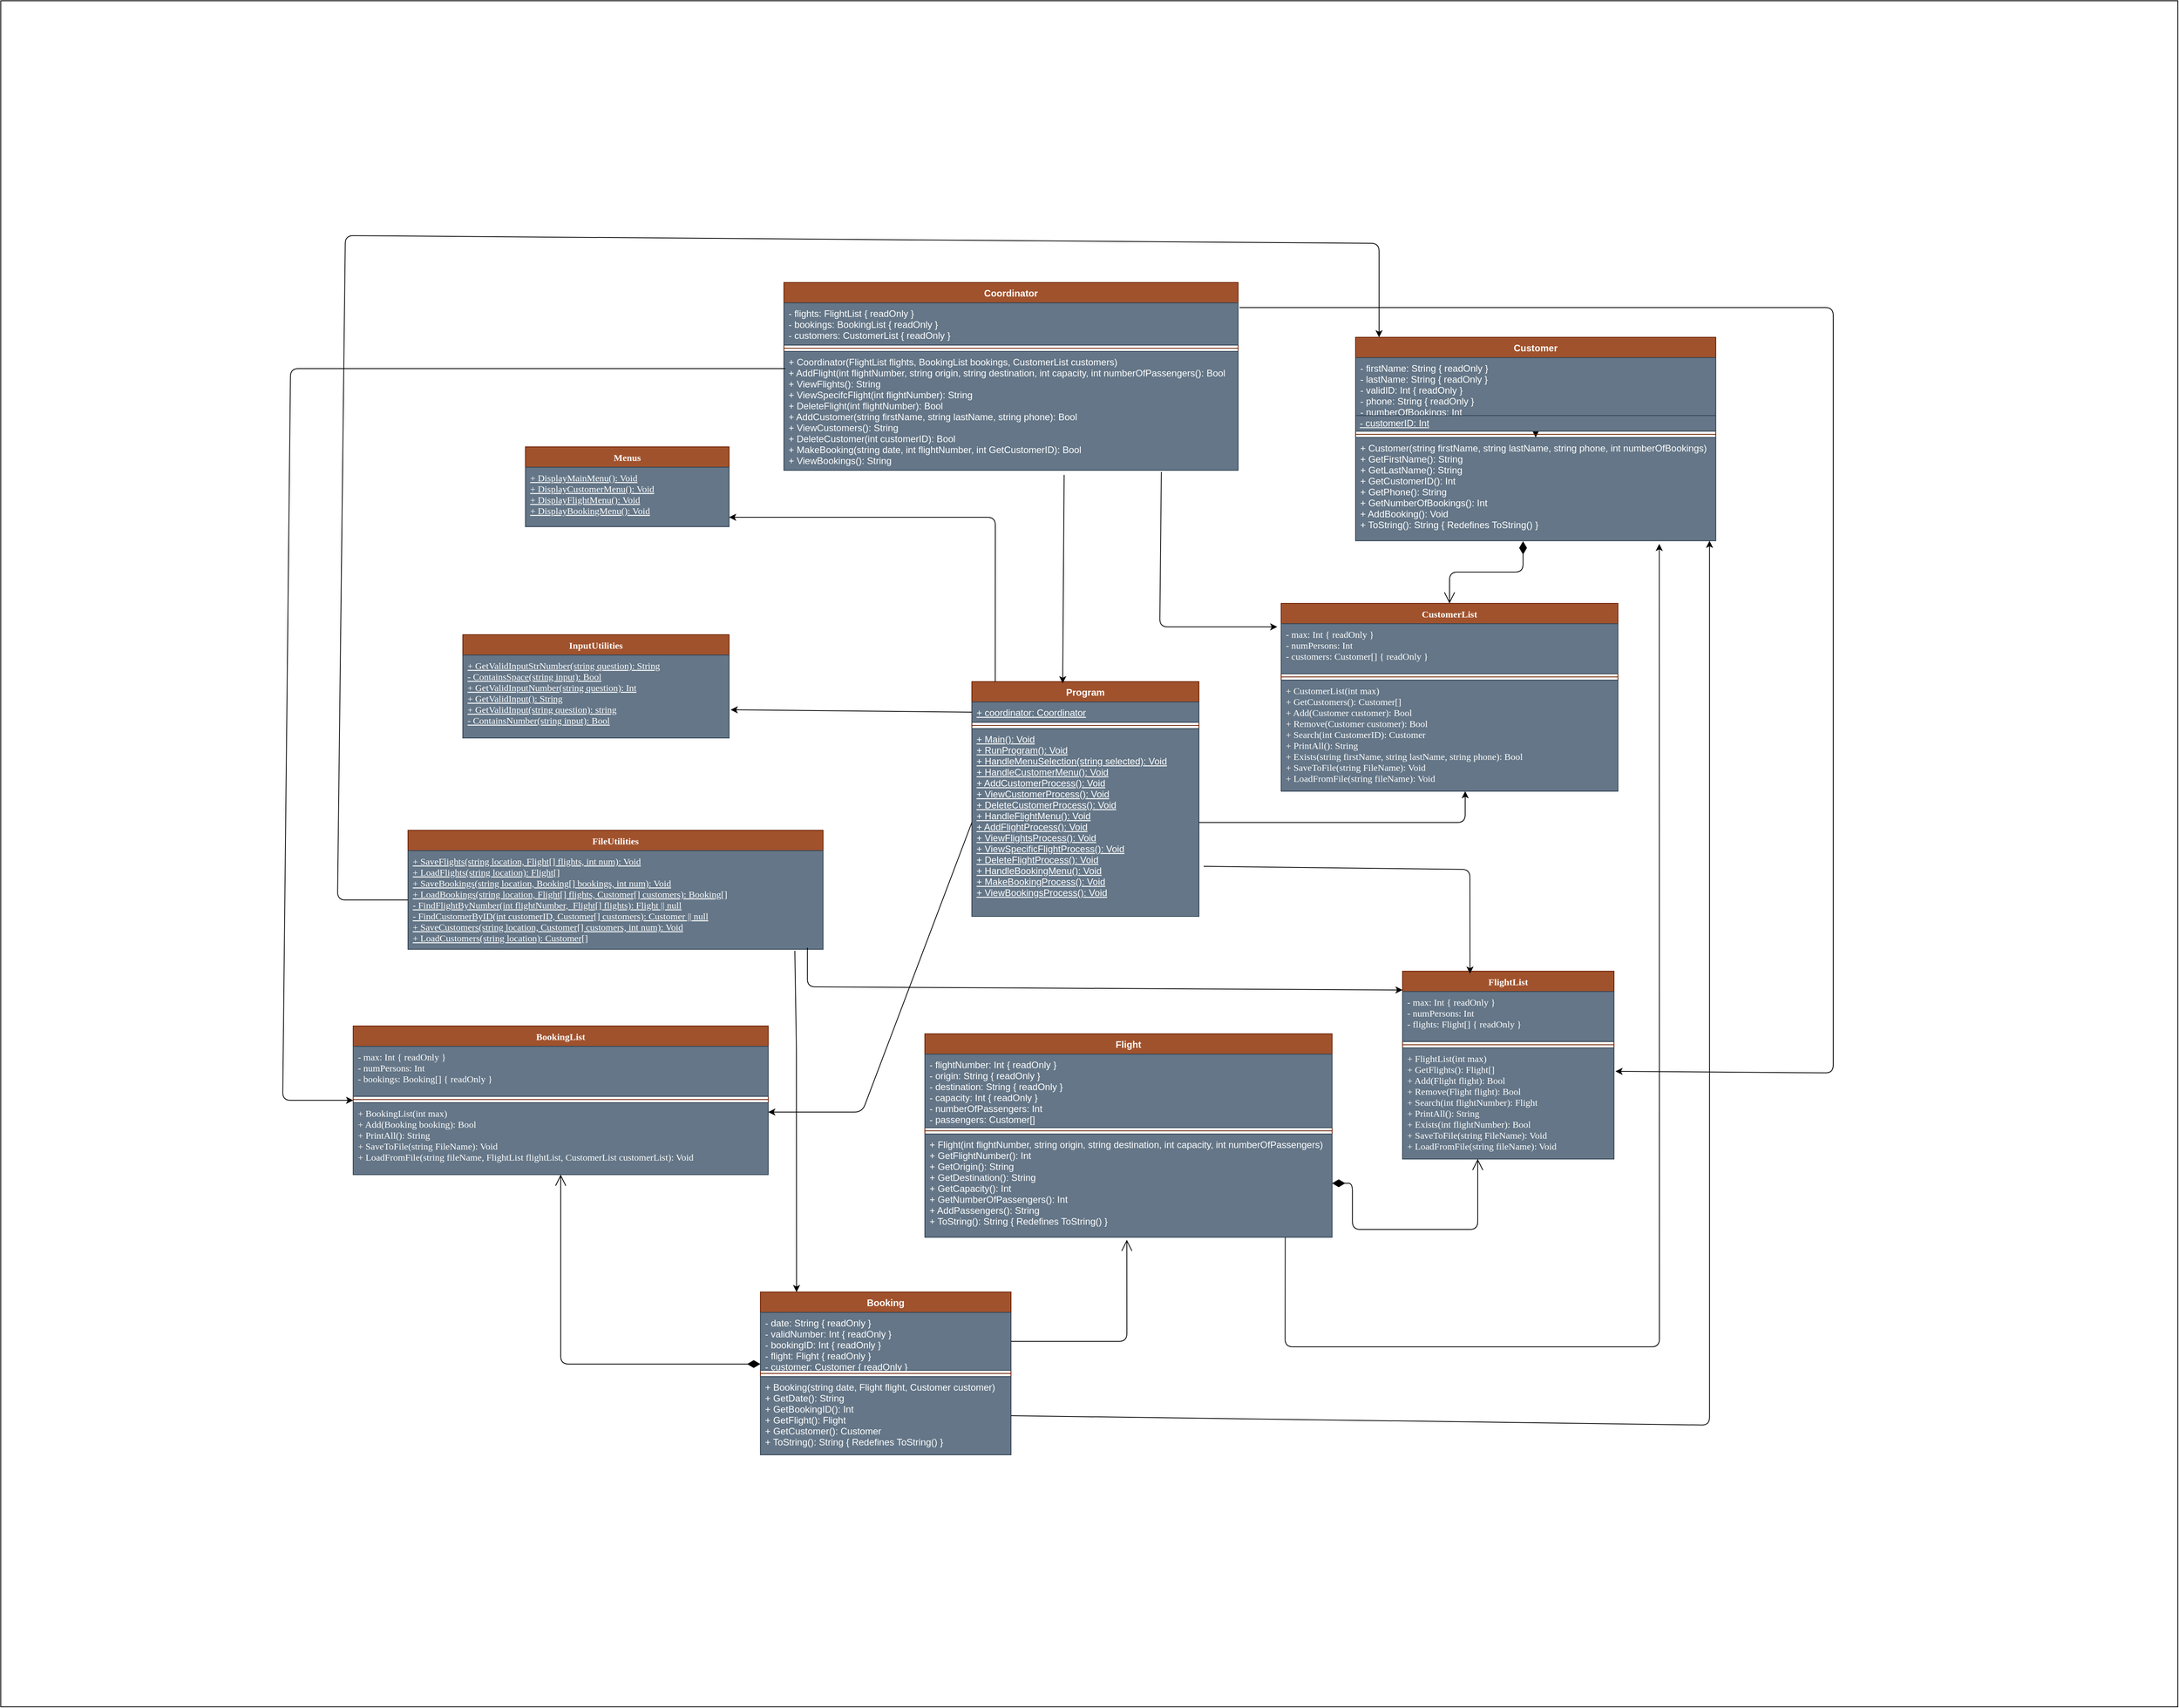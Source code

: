 <mxfile>
    <diagram id="eKoGUujnZDEtyhujhG_W" name="Page-1">
        <mxGraphModel dx="8347" dy="5100" grid="1" gridSize="10" guides="1" tooltips="1" connect="1" arrows="1" fold="1" page="1" pageScale="2" pageWidth="850" pageHeight="1100" math="0" shadow="0">
            <root>
                <mxCell id="0"/>
                <mxCell id="1" parent="0"/>
                <mxCell id="38" value="" style="rounded=0;whiteSpace=wrap;html=1;" parent="1" vertex="1">
                    <mxGeometry x="-400" y="-350" width="2780" height="2180" as="geometry"/>
                </mxCell>
                <mxCell id="hb2xzzKgo9RsKNRLrnYX-1" value="Program" style="swimlane;fontStyle=1;align=center;verticalAlign=top;childLayout=stackLayout;horizontal=1;startSize=26;horizontalStack=0;resizeParent=1;resizeParentMax=0;resizeLast=0;collapsible=1;marginBottom=0;fillColor=#a0522d;fontColor=#ffffff;strokeColor=#6D1F00;" parent="1" vertex="1">
                    <mxGeometry x="840" y="520" width="290" height="300" as="geometry"/>
                </mxCell>
                <mxCell id="hb2xzzKgo9RsKNRLrnYX-2" value="+ coordinator: Coordinator" style="text;strokeColor=#314354;fillColor=#647687;align=left;verticalAlign=top;spacingLeft=4;spacingRight=4;overflow=hidden;rotatable=0;points=[[0,0.5],[1,0.5]];portConstraint=eastwest;fontStyle=4;fontColor=#ffffff;" parent="hb2xzzKgo9RsKNRLrnYX-1" vertex="1">
                    <mxGeometry y="26" width="290" height="26" as="geometry"/>
                </mxCell>
                <mxCell id="hb2xzzKgo9RsKNRLrnYX-3" value="" style="line;strokeWidth=1;fillColor=none;align=left;verticalAlign=middle;spacingTop=-1;spacingLeft=3;spacingRight=3;rotatable=0;labelPosition=right;points=[];portConstraint=eastwest;strokeColor=inherit;" parent="hb2xzzKgo9RsKNRLrnYX-1" vertex="1">
                    <mxGeometry y="52" width="290" height="8" as="geometry"/>
                </mxCell>
                <mxCell id="hb2xzzKgo9RsKNRLrnYX-4" value="+ Main(): Void&#10;+ RunProgram(): Void&#10;+ HandleMenuSelection(string selected): Void&#10;+ HandleCustomerMenu(): Void&#10;+ AddCustomerProcess(): Void&#10;+ ViewCustomerProcess(): Void&#10;+ DeleteCustomerProcess(): Void&#10;+ HandleFlightMenu(): Void&#10;+ AddFlightProcess(): Void&#10;+ ViewFlightsProcess(): Void&#10;+ ViewSpecificFlightProcess(): Void&#10;+ DeleteFlightProcess(): Void&#10;+ HandleBookingMenu(): Void&#10;+ MakeBookingProcess(): Void&#10;+ ViewBookingsProcess(): Void&#10;&#10;&#10;" style="text;strokeColor=#314354;fillColor=#647687;align=left;verticalAlign=top;spacingLeft=4;spacingRight=4;overflow=hidden;rotatable=0;points=[[0,0.5],[1,0.5]];portConstraint=eastwest;fontStyle=4;fontColor=#ffffff;" parent="hb2xzzKgo9RsKNRLrnYX-1" vertex="1">
                    <mxGeometry y="60" width="290" height="240" as="geometry"/>
                </mxCell>
                <mxCell id="43" style="edgeStyle=none;html=1;exitX=0.617;exitY=1.039;exitDx=0;exitDy=0;exitPerimeter=0;entryX=0.4;entryY=0.007;entryDx=0;entryDy=0;entryPerimeter=0;" parent="1" source="hb2xzzKgo9RsKNRLrnYX-9" target="hb2xzzKgo9RsKNRLrnYX-1" edge="1">
                    <mxGeometry relative="1" as="geometry">
                        <mxPoint x="960" y="510" as="targetPoint"/>
                    </mxGeometry>
                </mxCell>
                <mxCell id="hb2xzzKgo9RsKNRLrnYX-6" value="Coordinator" style="swimlane;fontStyle=1;align=center;verticalAlign=top;childLayout=stackLayout;horizontal=1;startSize=26;horizontalStack=0;resizeParent=1;resizeParentMax=0;resizeLast=0;collapsible=1;marginBottom=0;fillColor=#a0522d;fontColor=#ffffff;strokeColor=#6D1F00;" parent="1" vertex="1">
                    <mxGeometry x="600" y="10" width="580" height="240" as="geometry">
                        <mxRectangle x="420" y="20" width="110" height="30" as="alternateBounds"/>
                    </mxGeometry>
                </mxCell>
                <mxCell id="hb2xzzKgo9RsKNRLrnYX-7" value="- flights: FlightList { readOnly }&#10;- bookings: BookingList { readOnly }&#10;- customers: CustomerList { readOnly }" style="text;strokeColor=#314354;fillColor=#647687;align=left;verticalAlign=top;spacingLeft=4;spacingRight=4;overflow=hidden;rotatable=0;points=[[0,0.5],[1,0.5]];portConstraint=eastwest;fontColor=#ffffff;" parent="hb2xzzKgo9RsKNRLrnYX-6" vertex="1">
                    <mxGeometry y="26" width="580" height="54" as="geometry"/>
                </mxCell>
                <mxCell id="hb2xzzKgo9RsKNRLrnYX-8" value="" style="line;strokeWidth=1;fillColor=none;align=left;verticalAlign=middle;spacingTop=-1;spacingLeft=3;spacingRight=3;rotatable=0;labelPosition=right;points=[];portConstraint=eastwest;strokeColor=inherit;" parent="hb2xzzKgo9RsKNRLrnYX-6" vertex="1">
                    <mxGeometry y="80" width="580" height="8" as="geometry"/>
                </mxCell>
                <mxCell id="hb2xzzKgo9RsKNRLrnYX-9" value="+ Coordinator(FlightList flights, BookingList bookings, CustomerList customers)&#10;+ AddFlight(int flightNumber, string origin, string destination, int capacity, int numberOfPassengers(): Bool&#10;+ ViewFlights(): String&#10;+ ViewSpecifcFlight(int flightNumber): String&#10;+ DeleteFlight(int flightNumber): Bool&#10;+ AddCustomer(string firstName, string lastName, string phone): Bool&#10;+ ViewCustomers(): String&#10;+ DeleteCustomer(int customerID): Bool&#10;+ MakeBooking(string date, int flightNumber, int GetCustomerID): Bool&#10;+ ViewBookings(): String" style="text;strokeColor=#314354;fillColor=#647687;align=left;verticalAlign=top;spacingLeft=4;spacingRight=4;overflow=hidden;rotatable=0;points=[[0,0.5],[1,0.5]];portConstraint=eastwest;fontColor=#ffffff;" parent="hb2xzzKgo9RsKNRLrnYX-6" vertex="1">
                    <mxGeometry y="88" width="580" height="152" as="geometry"/>
                </mxCell>
                <mxCell id="hb2xzzKgo9RsKNRLrnYX-10" value="Customer" style="swimlane;fontStyle=1;align=center;verticalAlign=top;childLayout=stackLayout;horizontal=1;startSize=26;horizontalStack=0;resizeParent=1;resizeParentMax=0;resizeLast=0;collapsible=1;marginBottom=0;fillColor=#a0522d;fontColor=#ffffff;strokeColor=#6D1F00;" parent="1" vertex="1">
                    <mxGeometry x="1330" y="80" width="460" height="260" as="geometry"/>
                </mxCell>
                <mxCell id="hb2xzzKgo9RsKNRLrnYX-11" value="- firstName: String { readOnly }&#10;- lastName: String { readOnly }&#10;- validID: Int { readOnly }&#10;- phone: String { readOnly }&#10;- numberOfBookings: Int" style="text;strokeColor=#314354;fillColor=#647687;align=left;verticalAlign=top;spacingLeft=4;spacingRight=4;overflow=hidden;rotatable=0;points=[[0,0.5],[1,0.5]];portConstraint=eastwest;fontStyle=0;fontColor=#ffffff;" parent="hb2xzzKgo9RsKNRLrnYX-10" vertex="1">
                    <mxGeometry y="26" width="460" height="74" as="geometry"/>
                </mxCell>
                <mxCell id="hb2xzzKgo9RsKNRLrnYX-22" value="" style="edgeStyle=none;html=1;fontFamily=Verdana;" parent="hb2xzzKgo9RsKNRLrnYX-10" source="hb2xzzKgo9RsKNRLrnYX-20" target="hb2xzzKgo9RsKNRLrnYX-13" edge="1">
                    <mxGeometry relative="1" as="geometry"/>
                </mxCell>
                <mxCell id="hb2xzzKgo9RsKNRLrnYX-20" value="&lt;span style=&quot;font-family: Helvetica;&quot;&gt;&amp;nbsp;&lt;u&gt;- customerID: Int&lt;/u&gt;&lt;/span&gt;" style="text;html=1;strokeColor=#314354;fillColor=#647687;align=left;verticalAlign=middle;whiteSpace=wrap;rounded=0;fontFamily=Verdana;fontColor=#ffffff;" parent="hb2xzzKgo9RsKNRLrnYX-10" vertex="1">
                    <mxGeometry y="100" width="460" height="20" as="geometry"/>
                </mxCell>
                <mxCell id="hb2xzzKgo9RsKNRLrnYX-12" value="" style="line;strokeWidth=1;fillColor=none;align=left;verticalAlign=middle;spacingTop=-1;spacingLeft=3;spacingRight=3;rotatable=0;labelPosition=right;points=[];portConstraint=eastwest;strokeColor=inherit;" parent="hb2xzzKgo9RsKNRLrnYX-10" vertex="1">
                    <mxGeometry y="120" width="460" height="8" as="geometry"/>
                </mxCell>
                <mxCell id="hb2xzzKgo9RsKNRLrnYX-13" value="+ Customer(string firstName, string lastName, string phone, int numberOfBookings)&#10;+ GetFirstName(): String&#10;+ GetLastName(): String&#10;+ GetCustomerID(): Int&#10;+ GetPhone(): String&#10;+ GetNumberOfBookings(): Int&#10;+ AddBooking(): Void&#10;+ ToString(): String { Redefines ToString() }" style="text;strokeColor=#314354;fillColor=#647687;align=left;verticalAlign=top;spacingLeft=4;spacingRight=4;overflow=hidden;rotatable=0;points=[[0,0.5],[1,0.5]];portConstraint=eastwest;fontColor=#ffffff;" parent="hb2xzzKgo9RsKNRLrnYX-10" vertex="1">
                    <mxGeometry y="128" width="460" height="132" as="geometry"/>
                </mxCell>
                <mxCell id="28" style="edgeStyle=none;html=1;entryX=0.843;entryY=1.03;entryDx=0;entryDy=0;entryPerimeter=0;exitX=0.885;exitY=1;exitDx=0;exitDy=0;exitPerimeter=0;" parent="1" source="hb2xzzKgo9RsKNRLrnYX-19" target="hb2xzzKgo9RsKNRLrnYX-13" edge="1">
                    <mxGeometry relative="1" as="geometry">
                        <mxPoint x="1246" y="1220" as="sourcePoint"/>
                        <mxPoint x="1740" y="340" as="targetPoint"/>
                        <Array as="points">
                            <mxPoint x="1240" y="1370"/>
                            <mxPoint x="1718" y="1370"/>
                        </Array>
                    </mxGeometry>
                </mxCell>
                <mxCell id="hb2xzzKgo9RsKNRLrnYX-16" value="Flight" style="swimlane;fontStyle=1;align=center;verticalAlign=top;childLayout=stackLayout;horizontal=1;startSize=26;horizontalStack=0;resizeParent=1;resizeParentMax=0;resizeLast=0;collapsible=1;marginBottom=0;fillColor=#a0522d;fontColor=#ffffff;strokeColor=#6D1F00;" parent="1" vertex="1">
                    <mxGeometry x="780" y="970" width="520" height="260" as="geometry"/>
                </mxCell>
                <mxCell id="hb2xzzKgo9RsKNRLrnYX-17" value="- flightNumber: Int { readOnly }&#10;- origin: String { readOnly }&#10;- destination: String { readOnly }&#10;- capacity: Int { readOnly }&#10;- numberOfPassengers: Int&#10;- passengers: Customer[]" style="text;strokeColor=#314354;fillColor=#647687;align=left;verticalAlign=top;spacingLeft=4;spacingRight=4;overflow=hidden;rotatable=0;points=[[0,0.5],[1,0.5]];portConstraint=eastwest;fontStyle=0;fontColor=#ffffff;" parent="hb2xzzKgo9RsKNRLrnYX-16" vertex="1">
                    <mxGeometry y="26" width="520" height="94" as="geometry"/>
                </mxCell>
                <mxCell id="hb2xzzKgo9RsKNRLrnYX-18" value="" style="line;strokeWidth=1;fillColor=none;align=left;verticalAlign=middle;spacingTop=-1;spacingLeft=3;spacingRight=3;rotatable=0;labelPosition=right;points=[];portConstraint=eastwest;strokeColor=inherit;" parent="hb2xzzKgo9RsKNRLrnYX-16" vertex="1">
                    <mxGeometry y="120" width="520" height="8" as="geometry"/>
                </mxCell>
                <mxCell id="hb2xzzKgo9RsKNRLrnYX-19" value="+ Flight(int flightNumber, string origin, string destination, int capacity, int numberOfPassengers)&#10;+ GetFlightNumber(): Int&#10;+ GetOrigin(): String&#10;+ GetDestination(): String&#10;+ GetCapacity(): Int&#10;+ GetNumberOfPassengers(): Int&#10;+ AddPassengers(): String&#10;+ ToString(): String { Redefines ToString() }" style="text;strokeColor=#314354;fillColor=#647687;align=left;verticalAlign=top;spacingLeft=4;spacingRight=4;overflow=hidden;rotatable=0;points=[[0,0.5],[1,0.5]];portConstraint=eastwest;fontColor=#ffffff;" parent="hb2xzzKgo9RsKNRLrnYX-16" vertex="1">
                    <mxGeometry y="128" width="520" height="132" as="geometry"/>
                </mxCell>
                <mxCell id="hb2xzzKgo9RsKNRLrnYX-23" value="Booking" style="swimlane;fontStyle=1;align=center;verticalAlign=top;childLayout=stackLayout;horizontal=1;startSize=26;horizontalStack=0;resizeParent=1;resizeParentMax=0;resizeLast=0;collapsible=1;marginBottom=0;fillColor=#a0522d;fontColor=#ffffff;strokeColor=#6D1F00;" parent="1" vertex="1">
                    <mxGeometry x="570" y="1300" width="320" height="208" as="geometry"/>
                </mxCell>
                <mxCell id="hb2xzzKgo9RsKNRLrnYX-24" value="- date: String { readOnly }&#10;- validNumber: Int { readOnly }&#10;- bookingID: Int { readOnly }&#10;- flight: Flight { readOnly }&#10;- customer: Customer { readOnly }" style="text;strokeColor=#314354;fillColor=#647687;align=left;verticalAlign=top;spacingLeft=4;spacingRight=4;overflow=hidden;rotatable=0;points=[[0,0.5],[1,0.5]];portConstraint=eastwest;fontStyle=0;fontColor=#ffffff;" parent="hb2xzzKgo9RsKNRLrnYX-23" vertex="1">
                    <mxGeometry y="26" width="320" height="74" as="geometry"/>
                </mxCell>
                <mxCell id="hb2xzzKgo9RsKNRLrnYX-25" value="" style="edgeStyle=none;html=1;fontFamily=Verdana;" parent="hb2xzzKgo9RsKNRLrnYX-23" target="hb2xzzKgo9RsKNRLrnYX-28" edge="1">
                    <mxGeometry relative="1" as="geometry">
                        <mxPoint x="160" y="120" as="sourcePoint"/>
                    </mxGeometry>
                </mxCell>
                <mxCell id="hb2xzzKgo9RsKNRLrnYX-27" value="" style="line;strokeWidth=1;fillColor=none;align=left;verticalAlign=middle;spacingTop=-1;spacingLeft=3;spacingRight=3;rotatable=0;labelPosition=right;points=[];portConstraint=eastwest;strokeColor=inherit;" parent="hb2xzzKgo9RsKNRLrnYX-23" vertex="1">
                    <mxGeometry y="100" width="320" height="8" as="geometry"/>
                </mxCell>
                <mxCell id="hb2xzzKgo9RsKNRLrnYX-28" value="+ Booking(string date, Flight flight, Customer customer)&#10;+ GetDate(): String&#10;+ GetBookingID(): Int&#10;+ GetFlight(): Flight&#10;+ GetCustomer(): Customer&#10;+ ToString(): String { Redefines ToString() }" style="text;strokeColor=#314354;fillColor=#647687;align=left;verticalAlign=top;spacingLeft=4;spacingRight=4;overflow=hidden;rotatable=0;points=[[0,0.5],[1,0.5]];portConstraint=eastwest;fontColor=#ffffff;" parent="hb2xzzKgo9RsKNRLrnYX-23" vertex="1">
                    <mxGeometry y="108" width="320" height="100" as="geometry"/>
                </mxCell>
                <mxCell id="hb2xzzKgo9RsKNRLrnYX-29" value="Menus" style="swimlane;fontStyle=1;align=center;verticalAlign=top;childLayout=stackLayout;horizontal=1;startSize=26;horizontalStack=0;resizeParent=1;resizeParentMax=0;resizeLast=0;collapsible=1;marginBottom=0;fontFamily=Verdana;fillColor=#a0522d;fontColor=#ffffff;strokeColor=#6D1F00;" parent="1" vertex="1">
                    <mxGeometry x="270" y="220" width="260" height="102" as="geometry"/>
                </mxCell>
                <mxCell id="hb2xzzKgo9RsKNRLrnYX-32" value="+ DisplayMainMenu(): Void&#10;+ DisplayCustomerMenu(): Void&#10;+ DisplayFlightMenu(): Void&#10;+ DisplayBookingMenu(): Void" style="text;strokeColor=#314354;fillColor=#647687;align=left;verticalAlign=top;spacingLeft=4;spacingRight=4;overflow=hidden;rotatable=0;points=[[0,0.5],[1,0.5]];portConstraint=eastwest;fontFamily=Verdana;fontStyle=4;fontColor=#ffffff;" parent="hb2xzzKgo9RsKNRLrnYX-29" vertex="1">
                    <mxGeometry y="26" width="260" height="76" as="geometry"/>
                </mxCell>
                <mxCell id="hb2xzzKgo9RsKNRLrnYX-33" value="BookingList" style="swimlane;fontStyle=1;align=center;verticalAlign=top;childLayout=stackLayout;horizontal=1;startSize=26;horizontalStack=0;resizeParent=1;resizeParentMax=0;resizeLast=0;collapsible=1;marginBottom=0;fontFamily=Verdana;fillColor=#a0522d;fontColor=#ffffff;strokeColor=#6D1F00;" parent="1" vertex="1">
                    <mxGeometry x="50" y="960" width="530" height="190" as="geometry"/>
                </mxCell>
                <mxCell id="hb2xzzKgo9RsKNRLrnYX-34" value="- max: Int { readOnly }&#10;- numPersons: Int&#10;- bookings: Booking[] { readOnly }" style="text;strokeColor=#314354;fillColor=#647687;align=left;verticalAlign=top;spacingLeft=4;spacingRight=4;overflow=hidden;rotatable=0;points=[[0,0.5],[1,0.5]];portConstraint=eastwest;fontFamily=Verdana;fontColor=#ffffff;" parent="hb2xzzKgo9RsKNRLrnYX-33" vertex="1">
                    <mxGeometry y="26" width="530" height="64" as="geometry"/>
                </mxCell>
                <mxCell id="hb2xzzKgo9RsKNRLrnYX-35" value="" style="line;strokeWidth=1;fillColor=none;align=left;verticalAlign=middle;spacingTop=-1;spacingLeft=3;spacingRight=3;rotatable=0;labelPosition=right;points=[];portConstraint=eastwest;strokeColor=inherit;fontFamily=Verdana;" parent="hb2xzzKgo9RsKNRLrnYX-33" vertex="1">
                    <mxGeometry y="90" width="530" height="8" as="geometry"/>
                </mxCell>
                <mxCell id="hb2xzzKgo9RsKNRLrnYX-36" value="+ BookingList(int max)&#10;+ Add(Booking booking): Bool&#10;+ PrintAll(): String&#10;+ SaveToFile(string FileName): Void&#10;+ LoadFromFile(string fileName, FlightList flightList, CustomerList customerList): Void" style="text;strokeColor=#314354;fillColor=#647687;align=left;verticalAlign=top;spacingLeft=4;spacingRight=4;overflow=hidden;rotatable=0;points=[[0,0.5],[1,0.5]];portConstraint=eastwest;fontFamily=Verdana;fontColor=#ffffff;" parent="hb2xzzKgo9RsKNRLrnYX-33" vertex="1">
                    <mxGeometry y="98" width="530" height="92" as="geometry"/>
                </mxCell>
                <mxCell id="hb2xzzKgo9RsKNRLrnYX-38" value="FlightList" style="swimlane;fontStyle=1;align=center;verticalAlign=top;childLayout=stackLayout;horizontal=1;startSize=26;horizontalStack=0;resizeParent=1;resizeParentMax=0;resizeLast=0;collapsible=1;marginBottom=0;fontFamily=Verdana;fillColor=#a0522d;fontColor=#ffffff;strokeColor=#6D1F00;" parent="1" vertex="1">
                    <mxGeometry x="1390" y="890" width="270" height="240" as="geometry"/>
                </mxCell>
                <mxCell id="hb2xzzKgo9RsKNRLrnYX-39" value="- max: Int { readOnly }&#10;- numPersons: Int&#10;- flights: Flight[] { readOnly }" style="text;strokeColor=#314354;fillColor=#647687;align=left;verticalAlign=top;spacingLeft=4;spacingRight=4;overflow=hidden;rotatable=0;points=[[0,0.5],[1,0.5]];portConstraint=eastwest;fontFamily=Verdana;fontColor=#ffffff;" parent="hb2xzzKgo9RsKNRLrnYX-38" vertex="1">
                    <mxGeometry y="26" width="270" height="64" as="geometry"/>
                </mxCell>
                <mxCell id="hb2xzzKgo9RsKNRLrnYX-40" value="" style="line;strokeWidth=1;fillColor=none;align=left;verticalAlign=middle;spacingTop=-1;spacingLeft=3;spacingRight=3;rotatable=0;labelPosition=right;points=[];portConstraint=eastwest;strokeColor=inherit;fontFamily=Verdana;" parent="hb2xzzKgo9RsKNRLrnYX-38" vertex="1">
                    <mxGeometry y="90" width="270" height="8" as="geometry"/>
                </mxCell>
                <mxCell id="hb2xzzKgo9RsKNRLrnYX-41" value="+ FlightList(int max)&#10;+ GetFlights(): Flight[]&#10;+ Add(Flight flight): Bool&#10;+ Remove(Flight flight): Bool&#10;+ Search(int flightNumber): Flight&#10;+ PrintAll(): String&#10;+ Exists(int flightNumber): Bool&#10;+ SaveToFile(string FileName): Void&#10;+ LoadFromFile(string fileName): Void" style="text;strokeColor=#314354;fillColor=#647687;align=left;verticalAlign=top;spacingLeft=4;spacingRight=4;overflow=hidden;rotatable=0;points=[[0,0.5],[1,0.5]];portConstraint=eastwest;fontFamily=Verdana;fontColor=#ffffff;" parent="hb2xzzKgo9RsKNRLrnYX-38" vertex="1">
                    <mxGeometry y="98" width="270" height="142" as="geometry"/>
                </mxCell>
                <mxCell id="hb2xzzKgo9RsKNRLrnYX-46" value="CustomerList" style="swimlane;fontStyle=1;align=center;verticalAlign=top;childLayout=stackLayout;horizontal=1;startSize=26;horizontalStack=0;resizeParent=1;resizeParentMax=0;resizeLast=0;collapsible=1;marginBottom=0;fontFamily=Verdana;fillColor=#a0522d;fontColor=#ffffff;strokeColor=#6D1F00;" parent="1" vertex="1">
                    <mxGeometry x="1235" y="420" width="430" height="240" as="geometry"/>
                </mxCell>
                <mxCell id="hb2xzzKgo9RsKNRLrnYX-47" value="- max: Int { readOnly }&#10;- numPersons: Int&#10;- customers: Customer[] { readOnly }" style="text;strokeColor=#314354;fillColor=#647687;align=left;verticalAlign=top;spacingLeft=4;spacingRight=4;overflow=hidden;rotatable=0;points=[[0,0.5],[1,0.5]];portConstraint=eastwest;fontFamily=Verdana;fontColor=#ffffff;" parent="hb2xzzKgo9RsKNRLrnYX-46" vertex="1">
                    <mxGeometry y="26" width="430" height="64" as="geometry"/>
                </mxCell>
                <mxCell id="hb2xzzKgo9RsKNRLrnYX-48" value="" style="line;strokeWidth=1;fillColor=none;align=left;verticalAlign=middle;spacingTop=-1;spacingLeft=3;spacingRight=3;rotatable=0;labelPosition=right;points=[];portConstraint=eastwest;strokeColor=inherit;fontFamily=Verdana;" parent="hb2xzzKgo9RsKNRLrnYX-46" vertex="1">
                    <mxGeometry y="90" width="430" height="8" as="geometry"/>
                </mxCell>
                <mxCell id="hb2xzzKgo9RsKNRLrnYX-49" value="+ CustomerList(int max)&#10;+ GetCustomers(): Customer[]&#10;+ Add(Customer customer): Bool&#10;+ Remove(Customer customer): Bool&#10;+ Search(int CustomerID): Customer&#10;+ PrintAll(): String&#10;+ Exists(string firstName, string lastName, string phone): Bool&#10;+ SaveToFile(string FileName): Void&#10;+ LoadFromFile(string fileName): Void" style="text;strokeColor=#314354;fillColor=#647687;align=left;verticalAlign=top;spacingLeft=4;spacingRight=4;overflow=hidden;rotatable=0;points=[[0,0.5],[1,0.5]];portConstraint=eastwest;fontFamily=Verdana;fontColor=#ffffff;" parent="hb2xzzKgo9RsKNRLrnYX-46" vertex="1">
                    <mxGeometry y="98" width="430" height="142" as="geometry"/>
                </mxCell>
                <mxCell id="hb2xzzKgo9RsKNRLrnYX-51" value="InputUtilities" style="swimlane;fontStyle=1;align=center;verticalAlign=top;childLayout=stackLayout;horizontal=1;startSize=26;horizontalStack=0;resizeParent=1;resizeParentMax=0;resizeLast=0;collapsible=1;marginBottom=0;fontFamily=Verdana;fillColor=#a0522d;fontColor=#ffffff;strokeColor=#6D1F00;" parent="1" vertex="1">
                    <mxGeometry x="190" y="460" width="340" height="132" as="geometry"/>
                </mxCell>
                <mxCell id="hb2xzzKgo9RsKNRLrnYX-54" value="+ GetValidInputStrNumber(string question): String&#10;- ContainsSpace(string input): Bool&#10;+ GetValidInputNumber(string question): Int&#10;+ GetValidInput(): String&#10;+ GetValidInput(string question): string&#10;- ContainsNumber(string input): Bool" style="text;strokeColor=#314354;fillColor=#647687;align=left;verticalAlign=top;spacingLeft=4;spacingRight=4;overflow=hidden;rotatable=0;points=[[0,0.5],[1,0.5]];portConstraint=eastwest;fontFamily=Verdana;fontStyle=4;fontColor=#ffffff;" parent="hb2xzzKgo9RsKNRLrnYX-51" vertex="1">
                    <mxGeometry y="26" width="340" height="106" as="geometry"/>
                </mxCell>
                <mxCell id="hb2xzzKgo9RsKNRLrnYX-55" value="FileUtilities" style="swimlane;fontStyle=1;align=center;verticalAlign=top;childLayout=stackLayout;horizontal=1;startSize=26;horizontalStack=0;resizeParent=1;resizeParentMax=0;resizeLast=0;collapsible=1;marginBottom=0;fontFamily=Verdana;fillColor=#a0522d;fontColor=#ffffff;strokeColor=#6D1F00;" parent="1" vertex="1">
                    <mxGeometry x="120" y="710" width="530" height="152" as="geometry"/>
                </mxCell>
                <mxCell id="hb2xzzKgo9RsKNRLrnYX-57" value="+ SaveFlights(string location, Flight[] flights, int num): Void&#10;+ LoadFlights(string location): Flight[]&#10;+ SaveBookings(string location, Booking[] bookings, int num): Void&#10;+ LoadBookings(string location, Flight[] flights, Customer[] customers): Booking[]&#10;- FindFlightByNumber(int flightNumber,  Flight[] flights): Flight || null&#10;- FindCustomerByID(int customerID, Customer[] customers): Customer || null&#10;+ SaveCustomers(string location, Customer[] customers, int num): Void&#10;+ LoadCustomers(string location): Customer[]" style="text;strokeColor=#314354;fillColor=#647687;align=left;verticalAlign=top;spacingLeft=4;spacingRight=4;overflow=hidden;rotatable=0;points=[[0,0.5],[1,0.5]];portConstraint=eastwest;fontFamily=Verdana;fontStyle=4;fontColor=#ffffff;" parent="hb2xzzKgo9RsKNRLrnYX-55" vertex="1">
                    <mxGeometry y="26" width="530" height="126" as="geometry"/>
                </mxCell>
                <mxCell id="4" style="edgeStyle=none;html=1;exitX=0.103;exitY=0;exitDx=0;exitDy=0;exitPerimeter=0;" parent="1" source="hb2xzzKgo9RsKNRLrnYX-1" edge="1">
                    <mxGeometry relative="1" as="geometry">
                        <mxPoint x="870" y="510" as="sourcePoint"/>
                        <mxPoint x="530" y="310" as="targetPoint"/>
                        <Array as="points">
                            <mxPoint x="870" y="310"/>
                        </Array>
                    </mxGeometry>
                </mxCell>
                <mxCell id="7" style="edgeStyle=none;html=1;exitX=0;exitY=0.5;exitDx=0;exitDy=0;entryX=1.006;entryY=0.66;entryDx=0;entryDy=0;entryPerimeter=0;" parent="1" source="hb2xzzKgo9RsKNRLrnYX-2" target="hb2xzzKgo9RsKNRLrnYX-54" edge="1">
                    <mxGeometry relative="1" as="geometry">
                        <mxPoint x="540" y="559" as="targetPoint"/>
                    </mxGeometry>
                </mxCell>
                <mxCell id="8" value="" style="endArrow=open;html=1;endSize=12;startArrow=diamondThin;startSize=14;startFill=1;edgeStyle=orthogonalEdgeStyle;align=left;verticalAlign=bottom;exitX=0;exitY=0.25;exitDx=0;exitDy=0;entryX=0.5;entryY=1;entryDx=0;entryDy=0;" parent="1" target="hb2xzzKgo9RsKNRLrnYX-33" edge="1">
                    <mxGeometry x="-1" y="3" relative="1" as="geometry">
                        <mxPoint x="570" y="1392" as="sourcePoint"/>
                        <mxPoint x="315" y="1190" as="targetPoint"/>
                        <Array as="points">
                            <mxPoint x="315" y="1392"/>
                        </Array>
                    </mxGeometry>
                </mxCell>
                <mxCell id="11" value="&lt;br&gt;" style="endArrow=open;html=1;endSize=12;startArrow=diamondThin;startSize=14;startFill=1;edgeStyle=orthogonalEdgeStyle;align=left;verticalAlign=bottom;exitX=0.465;exitY=1.005;exitDx=0;exitDy=0;entryX=0.5;entryY=0;entryDx=0;entryDy=0;exitPerimeter=0;" parent="1" source="hb2xzzKgo9RsKNRLrnYX-13" target="hb2xzzKgo9RsKNRLrnYX-46" edge="1">
                    <mxGeometry x="-1" y="3" relative="1" as="geometry">
                        <mxPoint x="1420" y="400" as="sourcePoint"/>
                        <mxPoint x="1580" y="400" as="targetPoint"/>
                        <mxPoint as="offset"/>
                    </mxGeometry>
                </mxCell>
                <mxCell id="12" value="&lt;br&gt;" style="endArrow=open;html=1;endSize=12;startArrow=diamondThin;startSize=14;startFill=1;edgeStyle=orthogonalEdgeStyle;align=left;verticalAlign=bottom;" parent="1" target="hb2xzzKgo9RsKNRLrnYX-41" edge="1">
                    <mxGeometry x="-1" y="3" relative="1" as="geometry">
                        <mxPoint x="1300" y="1161" as="sourcePoint"/>
                        <mxPoint x="1486.09" y="1197.982" as="targetPoint"/>
                        <Array as="points">
                            <mxPoint x="1326" y="1161"/>
                            <mxPoint x="1326" y="1220"/>
                            <mxPoint x="1486" y="1220"/>
                        </Array>
                    </mxGeometry>
                </mxCell>
                <mxCell id="17" style="edgeStyle=none;html=1;entryX=0.319;entryY=0.013;entryDx=0;entryDy=0;entryPerimeter=0;" parent="1" target="hb2xzzKgo9RsKNRLrnYX-38" edge="1">
                    <mxGeometry relative="1" as="geometry">
                        <mxPoint x="1136" y="756" as="sourcePoint"/>
                        <Array as="points">
                            <mxPoint x="1476" y="760"/>
                        </Array>
                    </mxGeometry>
                </mxCell>
                <mxCell id="18" style="edgeStyle=none;html=1;exitX=0;exitY=0.5;exitDx=0;exitDy=0;" parent="1" source="hb2xzzKgo9RsKNRLrnYX-4" edge="1">
                    <mxGeometry relative="1" as="geometry">
                        <mxPoint x="580" y="1070" as="targetPoint"/>
                        <Array as="points">
                            <mxPoint x="700" y="1070"/>
                        </Array>
                    </mxGeometry>
                </mxCell>
                <mxCell id="19" style="edgeStyle=none;html=1;exitX=1;exitY=0.5;exitDx=0;exitDy=0;" parent="1" source="hb2xzzKgo9RsKNRLrnYX-4" edge="1">
                    <mxGeometry relative="1" as="geometry">
                        <Array as="points">
                            <mxPoint x="1470" y="700"/>
                        </Array>
                        <mxPoint x="1470" y="660" as="targetPoint"/>
                    </mxGeometry>
                </mxCell>
                <mxCell id="23" value="" style="endArrow=open;endFill=1;endSize=12;html=1;entryX=0.496;entryY=1.025;entryDx=0;entryDy=0;entryPerimeter=0;exitX=1;exitY=0.5;exitDx=0;exitDy=0;" parent="1" source="hb2xzzKgo9RsKNRLrnYX-24" target="hb2xzzKgo9RsKNRLrnYX-19" edge="1">
                    <mxGeometry width="160" relative="1" as="geometry">
                        <mxPoint x="960" y="1260" as="sourcePoint"/>
                        <mxPoint x="1120" y="1260" as="targetPoint"/>
                        <Array as="points">
                            <mxPoint x="1038" y="1363"/>
                        </Array>
                    </mxGeometry>
                </mxCell>
                <mxCell id="29" style="edgeStyle=none;html=1;" parent="1" edge="1">
                    <mxGeometry relative="1" as="geometry">
                        <Array as="points">
                            <mxPoint x="30" y="799"/>
                            <mxPoint x="40" y="-50"/>
                            <mxPoint x="1360" y="-40"/>
                        </Array>
                        <mxPoint x="120" y="799" as="sourcePoint"/>
                        <mxPoint x="1360" y="80" as="targetPoint"/>
                    </mxGeometry>
                </mxCell>
                <mxCell id="33" style="edgeStyle=none;html=1;entryX=0;entryY=-0.031;entryDx=0;entryDy=0;entryPerimeter=0;" parent="1" target="hb2xzzKgo9RsKNRLrnYX-39" edge="1">
                    <mxGeometry relative="1" as="geometry">
                        <mxPoint x="630" y="860" as="sourcePoint"/>
                        <Array as="points">
                            <mxPoint x="630" y="910"/>
                        </Array>
                        <mxPoint x="1380" y="920" as="targetPoint"/>
                    </mxGeometry>
                </mxCell>
                <mxCell id="35" style="edgeStyle=none;html=1;exitX=0.831;exitY=1.013;exitDx=0;exitDy=0;exitPerimeter=0;" parent="1" source="hb2xzzKgo9RsKNRLrnYX-9" edge="1">
                    <mxGeometry relative="1" as="geometry">
                        <mxPoint x="1230" y="450" as="targetPoint"/>
                        <Array as="points">
                            <mxPoint x="1080" y="450"/>
                        </Array>
                    </mxGeometry>
                </mxCell>
                <mxCell id="36" style="edgeStyle=none;html=1;entryX=1.007;entryY=0.211;entryDx=0;entryDy=0;entryPerimeter=0;exitX=1.003;exitY=0.111;exitDx=0;exitDy=0;exitPerimeter=0;" parent="1" source="hb2xzzKgo9RsKNRLrnYX-7" target="hb2xzzKgo9RsKNRLrnYX-41" edge="1">
                    <mxGeometry relative="1" as="geometry">
                        <mxPoint x="1180" y="50" as="sourcePoint"/>
                        <Array as="points">
                            <mxPoint x="1940" y="42"/>
                            <mxPoint x="1940" y="1020"/>
                        </Array>
                        <mxPoint x="1620" y="1030" as="targetPoint"/>
                    </mxGeometry>
                </mxCell>
                <mxCell id="37" style="edgeStyle=none;html=1;exitX=0.003;exitY=0.145;exitDx=0;exitDy=0;exitPerimeter=0;" parent="1" source="hb2xzzKgo9RsKNRLrnYX-9" edge="1">
                    <mxGeometry relative="1" as="geometry">
                        <mxPoint x="590" y="110" as="sourcePoint"/>
                        <mxPoint x="50" y="1055" as="targetPoint"/>
                        <Array as="points">
                            <mxPoint x="-30" y="120"/>
                            <mxPoint x="-40" y="1055"/>
                        </Array>
                    </mxGeometry>
                </mxCell>
                <mxCell id="41" value="" style="endArrow=classic;html=1;exitX=1;exitY=0.5;exitDx=0;exitDy=0;" parent="1" source="hb2xzzKgo9RsKNRLrnYX-28" edge="1">
                    <mxGeometry width="50" height="50" relative="1" as="geometry">
                        <mxPoint x="1260" y="1440" as="sourcePoint"/>
                        <mxPoint x="1782" y="340" as="targetPoint"/>
                        <Array as="points">
                            <mxPoint x="1782" y="1470"/>
                        </Array>
                    </mxGeometry>
                </mxCell>
                <mxCell id="39" value="" style="endArrow=classic;html=1;entryX=0.113;entryY=0;entryDx=0;entryDy=0;exitX=0.932;exitY=1.016;exitDx=0;exitDy=0;exitPerimeter=0;entryPerimeter=0;" parent="1" source="hb2xzzKgo9RsKNRLrnYX-57" edge="1">
                    <mxGeometry width="50" height="50" relative="1" as="geometry">
                        <mxPoint x="616.01" y="871.954" as="sourcePoint"/>
                        <mxPoint x="616.16" y="1300" as="targetPoint"/>
                        <Array as="points">
                            <mxPoint x="616" y="990"/>
                        </Array>
                    </mxGeometry>
                </mxCell>
            </root>
        </mxGraphModel>
    </diagram>
</mxfile>